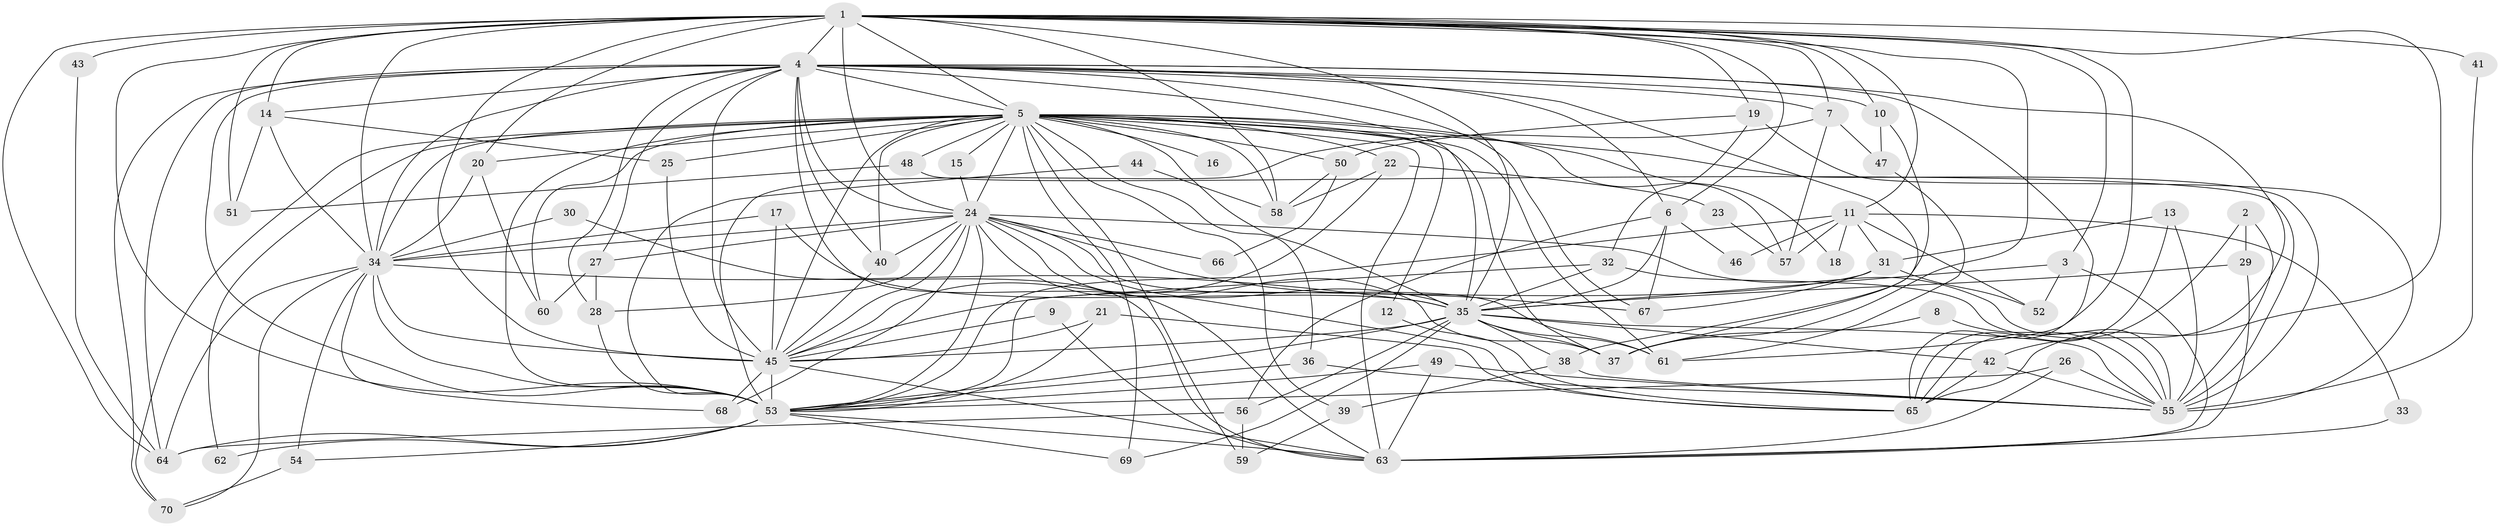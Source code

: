 // original degree distribution, {36: 0.007194244604316547, 17: 0.007194244604316547, 27: 0.007194244604316547, 25: 0.007194244604316547, 13: 0.007194244604316547, 22: 0.007194244604316547, 23: 0.014388489208633094, 19: 0.007194244604316547, 21: 0.007194244604316547, 5: 0.03597122302158273, 8: 0.007194244604316547, 16: 0.007194244604316547, 11: 0.007194244604316547, 3: 0.20863309352517986, 4: 0.1079136690647482, 6: 0.02158273381294964, 2: 0.5251798561151079, 9: 0.007194244604316547}
// Generated by graph-tools (version 1.1) at 2025/01/03/09/25 03:01:28]
// undirected, 70 vertices, 199 edges
graph export_dot {
graph [start="1"]
  node [color=gray90,style=filled];
  1;
  2;
  3;
  4;
  5;
  6;
  7;
  8;
  9;
  10;
  11;
  12;
  13;
  14;
  15;
  16;
  17;
  18;
  19;
  20;
  21;
  22;
  23;
  24;
  25;
  26;
  27;
  28;
  29;
  30;
  31;
  32;
  33;
  34;
  35;
  36;
  37;
  38;
  39;
  40;
  41;
  42;
  43;
  44;
  45;
  46;
  47;
  48;
  49;
  50;
  51;
  52;
  53;
  54;
  55;
  56;
  57;
  58;
  59;
  60;
  61;
  62;
  63;
  64;
  65;
  66;
  67;
  68;
  69;
  70;
  1 -- 3 [weight=1.0];
  1 -- 4 [weight=2.0];
  1 -- 5 [weight=2.0];
  1 -- 6 [weight=1.0];
  1 -- 7 [weight=1.0];
  1 -- 10 [weight=1.0];
  1 -- 11 [weight=1.0];
  1 -- 14 [weight=1.0];
  1 -- 19 [weight=1.0];
  1 -- 20 [weight=1.0];
  1 -- 24 [weight=2.0];
  1 -- 34 [weight=2.0];
  1 -- 35 [weight=3.0];
  1 -- 37 [weight=1.0];
  1 -- 41 [weight=1.0];
  1 -- 43 [weight=2.0];
  1 -- 45 [weight=2.0];
  1 -- 51 [weight=1.0];
  1 -- 53 [weight=4.0];
  1 -- 58 [weight=1.0];
  1 -- 61 [weight=1.0];
  1 -- 64 [weight=1.0];
  1 -- 65 [weight=1.0];
  2 -- 29 [weight=1.0];
  2 -- 55 [weight=1.0];
  2 -- 65 [weight=1.0];
  3 -- 35 [weight=1.0];
  3 -- 52 [weight=1.0];
  3 -- 63 [weight=1.0];
  4 -- 5 [weight=1.0];
  4 -- 6 [weight=1.0];
  4 -- 7 [weight=1.0];
  4 -- 10 [weight=1.0];
  4 -- 14 [weight=1.0];
  4 -- 24 [weight=2.0];
  4 -- 27 [weight=1.0];
  4 -- 28 [weight=1.0];
  4 -- 34 [weight=1.0];
  4 -- 35 [weight=1.0];
  4 -- 37 [weight=1.0];
  4 -- 40 [weight=1.0];
  4 -- 42 [weight=1.0];
  4 -- 45 [weight=2.0];
  4 -- 53 [weight=3.0];
  4 -- 63 [weight=1.0];
  4 -- 64 [weight=1.0];
  4 -- 65 [weight=1.0];
  4 -- 67 [weight=1.0];
  4 -- 70 [weight=1.0];
  5 -- 12 [weight=1.0];
  5 -- 15 [weight=1.0];
  5 -- 16 [weight=1.0];
  5 -- 18 [weight=1.0];
  5 -- 20 [weight=1.0];
  5 -- 22 [weight=1.0];
  5 -- 24 [weight=1.0];
  5 -- 25 [weight=1.0];
  5 -- 34 [weight=1.0];
  5 -- 35 [weight=1.0];
  5 -- 36 [weight=1.0];
  5 -- 37 [weight=1.0];
  5 -- 39 [weight=1.0];
  5 -- 40 [weight=1.0];
  5 -- 45 [weight=2.0];
  5 -- 48 [weight=1.0];
  5 -- 50 [weight=1.0];
  5 -- 53 [weight=2.0];
  5 -- 55 [weight=1.0];
  5 -- 57 [weight=1.0];
  5 -- 58 [weight=2.0];
  5 -- 59 [weight=1.0];
  5 -- 60 [weight=1.0];
  5 -- 61 [weight=1.0];
  5 -- 62 [weight=1.0];
  5 -- 63 [weight=1.0];
  5 -- 69 [weight=2.0];
  5 -- 70 [weight=1.0];
  6 -- 35 [weight=1.0];
  6 -- 46 [weight=1.0];
  6 -- 56 [weight=1.0];
  6 -- 67 [weight=1.0];
  7 -- 47 [weight=1.0];
  7 -- 53 [weight=1.0];
  7 -- 57 [weight=1.0];
  8 -- 37 [weight=1.0];
  8 -- 55 [weight=1.0];
  9 -- 45 [weight=1.0];
  9 -- 63 [weight=1.0];
  10 -- 38 [weight=1.0];
  10 -- 47 [weight=1.0];
  11 -- 18 [weight=1.0];
  11 -- 31 [weight=1.0];
  11 -- 33 [weight=1.0];
  11 -- 46 [weight=1.0];
  11 -- 52 [weight=1.0];
  11 -- 53 [weight=2.0];
  11 -- 57 [weight=1.0];
  12 -- 65 [weight=1.0];
  13 -- 31 [weight=1.0];
  13 -- 55 [weight=1.0];
  13 -- 65 [weight=1.0];
  14 -- 25 [weight=1.0];
  14 -- 34 [weight=1.0];
  14 -- 51 [weight=1.0];
  15 -- 24 [weight=1.0];
  17 -- 34 [weight=1.0];
  17 -- 35 [weight=1.0];
  17 -- 45 [weight=1.0];
  19 -- 32 [weight=1.0];
  19 -- 50 [weight=1.0];
  19 -- 55 [weight=1.0];
  20 -- 34 [weight=1.0];
  20 -- 60 [weight=1.0];
  21 -- 45 [weight=1.0];
  21 -- 53 [weight=1.0];
  21 -- 65 [weight=1.0];
  22 -- 23 [weight=1.0];
  22 -- 45 [weight=1.0];
  22 -- 58 [weight=1.0];
  23 -- 57 [weight=1.0];
  24 -- 27 [weight=1.0];
  24 -- 28 [weight=1.0];
  24 -- 34 [weight=1.0];
  24 -- 35 [weight=1.0];
  24 -- 37 [weight=1.0];
  24 -- 40 [weight=1.0];
  24 -- 45 [weight=1.0];
  24 -- 53 [weight=2.0];
  24 -- 55 [weight=1.0];
  24 -- 61 [weight=1.0];
  24 -- 65 [weight=1.0];
  24 -- 66 [weight=1.0];
  24 -- 67 [weight=1.0];
  24 -- 68 [weight=1.0];
  25 -- 45 [weight=1.0];
  26 -- 53 [weight=1.0];
  26 -- 55 [weight=1.0];
  26 -- 63 [weight=1.0];
  27 -- 28 [weight=1.0];
  27 -- 60 [weight=1.0];
  28 -- 53 [weight=1.0];
  29 -- 35 [weight=1.0];
  29 -- 63 [weight=1.0];
  30 -- 34 [weight=1.0];
  30 -- 63 [weight=1.0];
  31 -- 45 [weight=1.0];
  31 -- 52 [weight=1.0];
  31 -- 67 [weight=1.0];
  32 -- 35 [weight=1.0];
  32 -- 53 [weight=1.0];
  32 -- 55 [weight=1.0];
  33 -- 63 [weight=1.0];
  34 -- 35 [weight=2.0];
  34 -- 45 [weight=2.0];
  34 -- 53 [weight=2.0];
  34 -- 54 [weight=1.0];
  34 -- 64 [weight=1.0];
  34 -- 68 [weight=1.0];
  34 -- 70 [weight=1.0];
  35 -- 37 [weight=1.0];
  35 -- 38 [weight=1.0];
  35 -- 42 [weight=1.0];
  35 -- 45 [weight=2.0];
  35 -- 53 [weight=3.0];
  35 -- 55 [weight=1.0];
  35 -- 56 [weight=1.0];
  35 -- 61 [weight=1.0];
  35 -- 69 [weight=1.0];
  36 -- 53 [weight=1.0];
  36 -- 55 [weight=1.0];
  38 -- 39 [weight=1.0];
  38 -- 55 [weight=1.0];
  39 -- 59 [weight=1.0];
  40 -- 45 [weight=1.0];
  41 -- 55 [weight=1.0];
  42 -- 55 [weight=1.0];
  42 -- 65 [weight=1.0];
  43 -- 64 [weight=1.0];
  44 -- 53 [weight=1.0];
  44 -- 58 [weight=1.0];
  45 -- 53 [weight=3.0];
  45 -- 63 [weight=1.0];
  45 -- 68 [weight=1.0];
  47 -- 61 [weight=1.0];
  48 -- 51 [weight=1.0];
  48 -- 55 [weight=2.0];
  49 -- 53 [weight=1.0];
  49 -- 55 [weight=1.0];
  49 -- 63 [weight=1.0];
  50 -- 58 [weight=1.0];
  50 -- 66 [weight=1.0];
  53 -- 54 [weight=1.0];
  53 -- 62 [weight=2.0];
  53 -- 63 [weight=1.0];
  53 -- 64 [weight=1.0];
  53 -- 69 [weight=2.0];
  54 -- 70 [weight=1.0];
  56 -- 59 [weight=1.0];
  56 -- 64 [weight=1.0];
}
